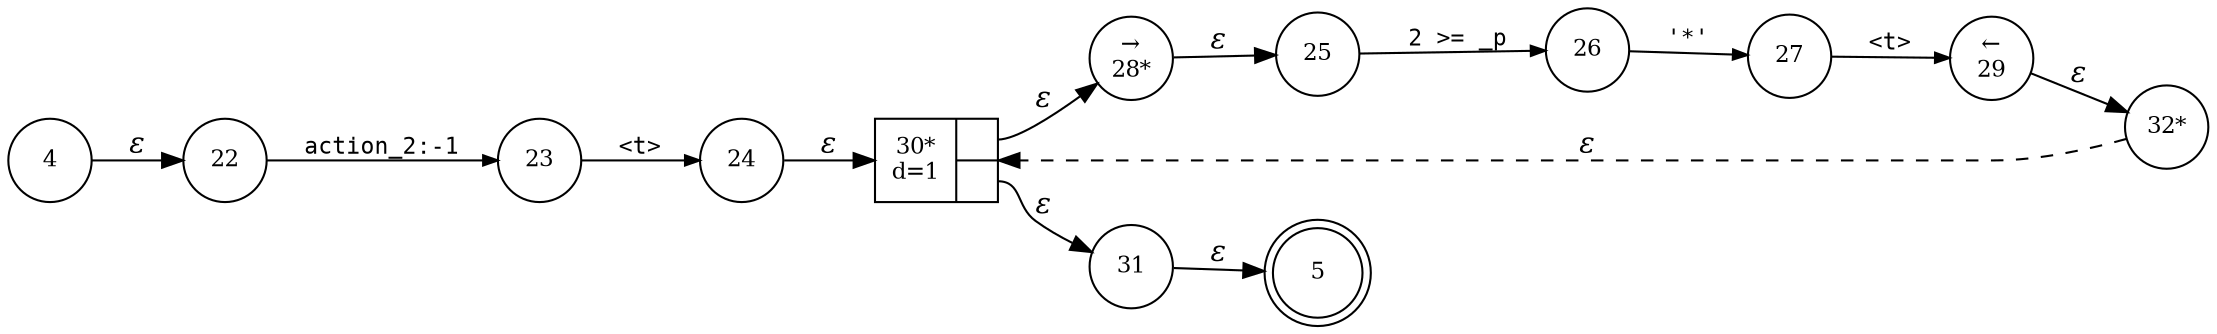 digraph ATN {
rankdir=LR;
s5[fontsize=11, label="5", shape=doublecircle, fixedsize=true, width=.6];
s32[fontsize=11,label="32*", shape=circle, fixedsize=true, width=.55, peripheries=1];
s4[fontsize=11,label="4", shape=circle, fixedsize=true, width=.55, peripheries=1];
s22[fontsize=11,label="22", shape=circle, fixedsize=true, width=.55, peripheries=1];
s23[fontsize=11,label="23", shape=circle, fixedsize=true, width=.55, peripheries=1];
s24[fontsize=11,label="24", shape=circle, fixedsize=true, width=.55, peripheries=1];
s25[fontsize=11,label="25", shape=circle, fixedsize=true, width=.55, peripheries=1];
s26[fontsize=11,label="26", shape=circle, fixedsize=true, width=.55, peripheries=1];
s27[fontsize=11,label="27", shape=circle, fixedsize=true, width=.55, peripheries=1];
s28[fontsize=11,label="&rarr;\n28*", shape=circle, fixedsize=true, width=.55, peripheries=1];
s29[fontsize=11,label="&larr;\n29", shape=circle, fixedsize=true, width=.55, peripheries=1];
s30[fontsize=11,label="{30*\nd=1|{<p0>|<p1>}}", shape=record, fixedsize=false, peripheries=1];
s31[fontsize=11,label="31", shape=circle, fixedsize=true, width=.55, peripheries=1];
s4 -> s22 [fontname="Times-Italic", label="&epsilon;"];
s22 -> s23 [fontsize=11, fontname="Courier", arrowsize=.7, label = "action_2:-1", arrowhead = normal];
s23 -> s24 [fontsize=11, fontname="Courier", arrowsize=.7, label = "<t>", arrowhead = normal];
s24 -> s30 [fontname="Times-Italic", label="&epsilon;"];
s30:p0 -> s28 [fontname="Times-Italic", label="&epsilon;"];
s30:p1 -> s31 [fontname="Times-Italic", label="&epsilon;"];
s28 -> s25 [fontname="Times-Italic", label="&epsilon;"];
s31 -> s5 [fontname="Times-Italic", label="&epsilon;"];
s25 -> s26 [fontsize=11, fontname="Courier", arrowsize=.7, label = "2 >= _p", arrowhead = normal];
s26 -> s27 [fontsize=11, fontname="Courier", arrowsize=.7, label = "'*'", arrowhead = normal];
s27 -> s29 [fontsize=11, fontname="Courier", arrowsize=.7, label = "<t>", arrowhead = normal];
s29 -> s32 [fontname="Times-Italic", label="&epsilon;"];
s32 -> s30 [fontname="Times-Italic", label="&epsilon;", style="dashed"];
}
